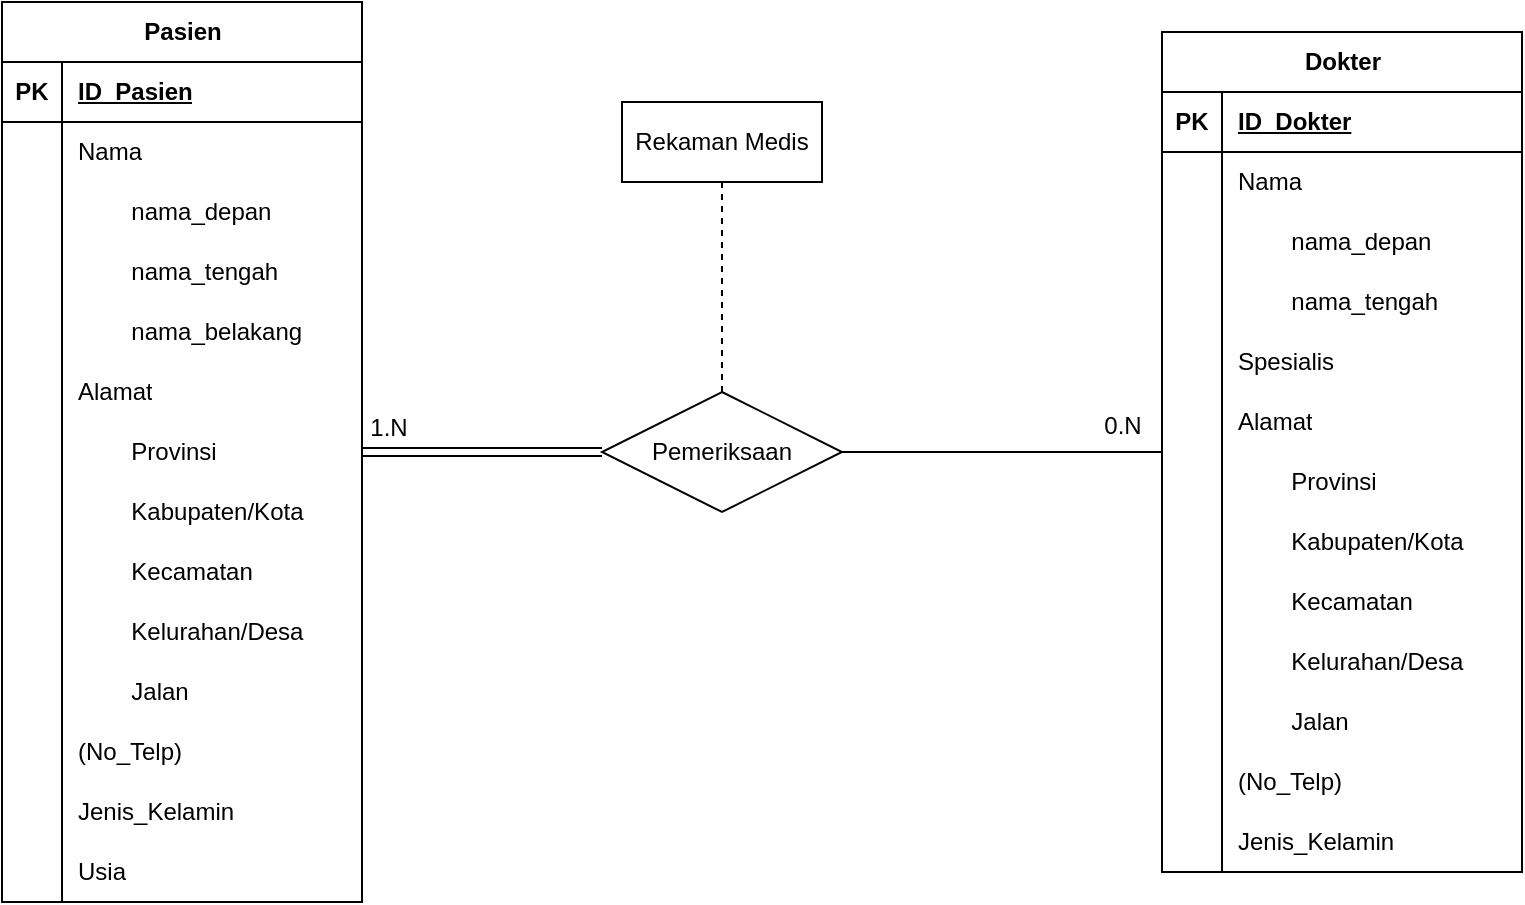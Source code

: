 <mxfile version="22.1.5" type="github">
  <diagram name="Page-1" id="u0Wl0AJScmIKalfcZGV9">
    <mxGraphModel dx="2085" dy="681" grid="1" gridSize="10" guides="1" tooltips="1" connect="1" arrows="1" fold="1" page="1" pageScale="1" pageWidth="850" pageHeight="1100" math="0" shadow="0">
      <root>
        <mxCell id="0" />
        <mxCell id="1" parent="0" />
        <mxCell id="FadJLziuztgnCCvTY4MU-106" style="edgeStyle=orthogonalEdgeStyle;rounded=0;orthogonalLoop=1;jettySize=auto;html=1;entryX=0;entryY=0.5;entryDx=0;entryDy=0;endArrow=none;endFill=0;shape=link;" parent="1" source="FadJLziuztgnCCvTY4MU-1" target="FadJLziuztgnCCvTY4MU-103" edge="1">
          <mxGeometry relative="1" as="geometry" />
        </mxCell>
        <mxCell id="FadJLziuztgnCCvTY4MU-1" value="Pasien" style="shape=table;startSize=30;container=1;collapsible=1;childLayout=tableLayout;fixedRows=1;rowLines=0;fontStyle=1;align=center;resizeLast=1;html=1;" parent="1" vertex="1">
          <mxGeometry x="-80" y="120" width="180" height="450" as="geometry" />
        </mxCell>
        <mxCell id="FadJLziuztgnCCvTY4MU-2" value="" style="shape=tableRow;horizontal=0;startSize=0;swimlaneHead=0;swimlaneBody=0;fillColor=none;collapsible=0;dropTarget=0;points=[[0,0.5],[1,0.5]];portConstraint=eastwest;top=0;left=0;right=0;bottom=1;" parent="FadJLziuztgnCCvTY4MU-1" vertex="1">
          <mxGeometry y="30" width="180" height="30" as="geometry" />
        </mxCell>
        <mxCell id="FadJLziuztgnCCvTY4MU-3" value="PK" style="shape=partialRectangle;connectable=0;fillColor=none;top=0;left=0;bottom=0;right=0;fontStyle=1;overflow=hidden;whiteSpace=wrap;html=1;" parent="FadJLziuztgnCCvTY4MU-2" vertex="1">
          <mxGeometry width="30" height="30" as="geometry">
            <mxRectangle width="30" height="30" as="alternateBounds" />
          </mxGeometry>
        </mxCell>
        <mxCell id="FadJLziuztgnCCvTY4MU-4" value="ID_Pasien" style="shape=partialRectangle;connectable=0;fillColor=none;top=0;left=0;bottom=0;right=0;align=left;spacingLeft=6;fontStyle=5;overflow=hidden;whiteSpace=wrap;html=1;" parent="FadJLziuztgnCCvTY4MU-2" vertex="1">
          <mxGeometry x="30" width="150" height="30" as="geometry">
            <mxRectangle width="150" height="30" as="alternateBounds" />
          </mxGeometry>
        </mxCell>
        <mxCell id="FadJLziuztgnCCvTY4MU-5" value="" style="shape=tableRow;horizontal=0;startSize=0;swimlaneHead=0;swimlaneBody=0;fillColor=none;collapsible=0;dropTarget=0;points=[[0,0.5],[1,0.5]];portConstraint=eastwest;top=0;left=0;right=0;bottom=0;" parent="FadJLziuztgnCCvTY4MU-1" vertex="1">
          <mxGeometry y="60" width="180" height="30" as="geometry" />
        </mxCell>
        <mxCell id="FadJLziuztgnCCvTY4MU-6" value="" style="shape=partialRectangle;connectable=0;fillColor=none;top=0;left=0;bottom=0;right=0;editable=1;overflow=hidden;whiteSpace=wrap;html=1;" parent="FadJLziuztgnCCvTY4MU-5" vertex="1">
          <mxGeometry width="30" height="30" as="geometry">
            <mxRectangle width="30" height="30" as="alternateBounds" />
          </mxGeometry>
        </mxCell>
        <mxCell id="FadJLziuztgnCCvTY4MU-7" value="Nama" style="shape=partialRectangle;connectable=0;fillColor=none;top=0;left=0;bottom=0;right=0;align=left;spacingLeft=6;overflow=hidden;whiteSpace=wrap;html=1;" parent="FadJLziuztgnCCvTY4MU-5" vertex="1">
          <mxGeometry x="30" width="150" height="30" as="geometry">
            <mxRectangle width="150" height="30" as="alternateBounds" />
          </mxGeometry>
        </mxCell>
        <mxCell id="FadJLziuztgnCCvTY4MU-8" value="" style="shape=tableRow;horizontal=0;startSize=0;swimlaneHead=0;swimlaneBody=0;fillColor=none;collapsible=0;dropTarget=0;points=[[0,0.5],[1,0.5]];portConstraint=eastwest;top=0;left=0;right=0;bottom=0;" parent="FadJLziuztgnCCvTY4MU-1" vertex="1">
          <mxGeometry y="90" width="180" height="30" as="geometry" />
        </mxCell>
        <mxCell id="FadJLziuztgnCCvTY4MU-9" value="" style="shape=partialRectangle;connectable=0;fillColor=none;top=0;left=0;bottom=0;right=0;editable=1;overflow=hidden;whiteSpace=wrap;html=1;" parent="FadJLziuztgnCCvTY4MU-8" vertex="1">
          <mxGeometry width="30" height="30" as="geometry">
            <mxRectangle width="30" height="30" as="alternateBounds" />
          </mxGeometry>
        </mxCell>
        <mxCell id="FadJLziuztgnCCvTY4MU-10" value="&lt;span style=&quot;white-space: pre;&quot;&gt;&#x9;&lt;/span&gt;nama_depan" style="shape=partialRectangle;connectable=0;fillColor=none;top=0;left=0;bottom=0;right=0;align=left;spacingLeft=6;overflow=hidden;whiteSpace=wrap;html=1;" parent="FadJLziuztgnCCvTY4MU-8" vertex="1">
          <mxGeometry x="30" width="150" height="30" as="geometry">
            <mxRectangle width="150" height="30" as="alternateBounds" />
          </mxGeometry>
        </mxCell>
        <mxCell id="FadJLziuztgnCCvTY4MU-11" value="" style="shape=tableRow;horizontal=0;startSize=0;swimlaneHead=0;swimlaneBody=0;fillColor=none;collapsible=0;dropTarget=0;points=[[0,0.5],[1,0.5]];portConstraint=eastwest;top=0;left=0;right=0;bottom=0;" parent="FadJLziuztgnCCvTY4MU-1" vertex="1">
          <mxGeometry y="120" width="180" height="30" as="geometry" />
        </mxCell>
        <mxCell id="FadJLziuztgnCCvTY4MU-12" value="" style="shape=partialRectangle;connectable=0;fillColor=none;top=0;left=0;bottom=0;right=0;editable=1;overflow=hidden;whiteSpace=wrap;html=1;" parent="FadJLziuztgnCCvTY4MU-11" vertex="1">
          <mxGeometry width="30" height="30" as="geometry">
            <mxRectangle width="30" height="30" as="alternateBounds" />
          </mxGeometry>
        </mxCell>
        <mxCell id="FadJLziuztgnCCvTY4MU-13" value="&lt;span style=&quot;white-space: pre;&quot;&gt;&#x9;&lt;/span&gt;nama_tengah" style="shape=partialRectangle;connectable=0;fillColor=none;top=0;left=0;bottom=0;right=0;align=left;spacingLeft=6;overflow=hidden;whiteSpace=wrap;html=1;" parent="FadJLziuztgnCCvTY4MU-11" vertex="1">
          <mxGeometry x="30" width="150" height="30" as="geometry">
            <mxRectangle width="150" height="30" as="alternateBounds" />
          </mxGeometry>
        </mxCell>
        <mxCell id="FadJLziuztgnCCvTY4MU-27" value="" style="shape=tableRow;horizontal=0;startSize=0;swimlaneHead=0;swimlaneBody=0;fillColor=none;collapsible=0;dropTarget=0;points=[[0,0.5],[1,0.5]];portConstraint=eastwest;top=0;left=0;right=0;bottom=0;" parent="FadJLziuztgnCCvTY4MU-1" vertex="1">
          <mxGeometry y="150" width="180" height="30" as="geometry" />
        </mxCell>
        <mxCell id="FadJLziuztgnCCvTY4MU-28" value="" style="shape=partialRectangle;connectable=0;fillColor=none;top=0;left=0;bottom=0;right=0;editable=1;overflow=hidden;whiteSpace=wrap;html=1;" parent="FadJLziuztgnCCvTY4MU-27" vertex="1">
          <mxGeometry width="30" height="30" as="geometry">
            <mxRectangle width="30" height="30" as="alternateBounds" />
          </mxGeometry>
        </mxCell>
        <mxCell id="FadJLziuztgnCCvTY4MU-29" value="&lt;span style=&quot;white-space: pre;&quot;&gt;&#x9;&lt;/span&gt;nama_belakang" style="shape=partialRectangle;connectable=0;fillColor=none;top=0;left=0;bottom=0;right=0;align=left;spacingLeft=6;overflow=hidden;whiteSpace=wrap;html=1;" parent="FadJLziuztgnCCvTY4MU-27" vertex="1">
          <mxGeometry x="30" width="150" height="30" as="geometry">
            <mxRectangle width="150" height="30" as="alternateBounds" />
          </mxGeometry>
        </mxCell>
        <mxCell id="FadJLziuztgnCCvTY4MU-30" value="" style="shape=tableRow;horizontal=0;startSize=0;swimlaneHead=0;swimlaneBody=0;fillColor=none;collapsible=0;dropTarget=0;points=[[0,0.5],[1,0.5]];portConstraint=eastwest;top=0;left=0;right=0;bottom=0;" parent="FadJLziuztgnCCvTY4MU-1" vertex="1">
          <mxGeometry y="180" width="180" height="30" as="geometry" />
        </mxCell>
        <mxCell id="FadJLziuztgnCCvTY4MU-31" value="" style="shape=partialRectangle;connectable=0;fillColor=none;top=0;left=0;bottom=0;right=0;editable=1;overflow=hidden;whiteSpace=wrap;html=1;" parent="FadJLziuztgnCCvTY4MU-30" vertex="1">
          <mxGeometry width="30" height="30" as="geometry">
            <mxRectangle width="30" height="30" as="alternateBounds" />
          </mxGeometry>
        </mxCell>
        <mxCell id="FadJLziuztgnCCvTY4MU-32" value="Alamat" style="shape=partialRectangle;connectable=0;fillColor=none;top=0;left=0;bottom=0;right=0;align=left;spacingLeft=6;overflow=hidden;whiteSpace=wrap;html=1;" parent="FadJLziuztgnCCvTY4MU-30" vertex="1">
          <mxGeometry x="30" width="150" height="30" as="geometry">
            <mxRectangle width="150" height="30" as="alternateBounds" />
          </mxGeometry>
        </mxCell>
        <mxCell id="FadJLziuztgnCCvTY4MU-33" value="" style="shape=tableRow;horizontal=0;startSize=0;swimlaneHead=0;swimlaneBody=0;fillColor=none;collapsible=0;dropTarget=0;points=[[0,0.5],[1,0.5]];portConstraint=eastwest;top=0;left=0;right=0;bottom=0;" parent="FadJLziuztgnCCvTY4MU-1" vertex="1">
          <mxGeometry y="210" width="180" height="30" as="geometry" />
        </mxCell>
        <mxCell id="FadJLziuztgnCCvTY4MU-34" value="" style="shape=partialRectangle;connectable=0;fillColor=none;top=0;left=0;bottom=0;right=0;editable=1;overflow=hidden;whiteSpace=wrap;html=1;" parent="FadJLziuztgnCCvTY4MU-33" vertex="1">
          <mxGeometry width="30" height="30" as="geometry">
            <mxRectangle width="30" height="30" as="alternateBounds" />
          </mxGeometry>
        </mxCell>
        <mxCell id="FadJLziuztgnCCvTY4MU-35" value="&lt;span style=&quot;white-space: pre;&quot;&gt;&#x9;&lt;/span&gt;Provinsi" style="shape=partialRectangle;connectable=0;fillColor=none;top=0;left=0;bottom=0;right=0;align=left;spacingLeft=6;overflow=hidden;whiteSpace=wrap;html=1;" parent="FadJLziuztgnCCvTY4MU-33" vertex="1">
          <mxGeometry x="30" width="150" height="30" as="geometry">
            <mxRectangle width="150" height="30" as="alternateBounds" />
          </mxGeometry>
        </mxCell>
        <mxCell id="FadJLziuztgnCCvTY4MU-36" value="" style="shape=tableRow;horizontal=0;startSize=0;swimlaneHead=0;swimlaneBody=0;fillColor=none;collapsible=0;dropTarget=0;points=[[0,0.5],[1,0.5]];portConstraint=eastwest;top=0;left=0;right=0;bottom=0;" parent="FadJLziuztgnCCvTY4MU-1" vertex="1">
          <mxGeometry y="240" width="180" height="30" as="geometry" />
        </mxCell>
        <mxCell id="FadJLziuztgnCCvTY4MU-37" value="" style="shape=partialRectangle;connectable=0;fillColor=none;top=0;left=0;bottom=0;right=0;editable=1;overflow=hidden;whiteSpace=wrap;html=1;" parent="FadJLziuztgnCCvTY4MU-36" vertex="1">
          <mxGeometry width="30" height="30" as="geometry">
            <mxRectangle width="30" height="30" as="alternateBounds" />
          </mxGeometry>
        </mxCell>
        <mxCell id="FadJLziuztgnCCvTY4MU-38" value="&lt;span style=&quot;white-space: pre;&quot;&gt;&#x9;&lt;/span&gt;Kabupaten/Kota" style="shape=partialRectangle;connectable=0;fillColor=none;top=0;left=0;bottom=0;right=0;align=left;spacingLeft=6;overflow=hidden;whiteSpace=wrap;html=1;" parent="FadJLziuztgnCCvTY4MU-36" vertex="1">
          <mxGeometry x="30" width="150" height="30" as="geometry">
            <mxRectangle width="150" height="30" as="alternateBounds" />
          </mxGeometry>
        </mxCell>
        <mxCell id="FadJLziuztgnCCvTY4MU-39" value="" style="shape=tableRow;horizontal=0;startSize=0;swimlaneHead=0;swimlaneBody=0;fillColor=none;collapsible=0;dropTarget=0;points=[[0,0.5],[1,0.5]];portConstraint=eastwest;top=0;left=0;right=0;bottom=0;" parent="FadJLziuztgnCCvTY4MU-1" vertex="1">
          <mxGeometry y="270" width="180" height="30" as="geometry" />
        </mxCell>
        <mxCell id="FadJLziuztgnCCvTY4MU-40" value="" style="shape=partialRectangle;connectable=0;fillColor=none;top=0;left=0;bottom=0;right=0;editable=1;overflow=hidden;whiteSpace=wrap;html=1;" parent="FadJLziuztgnCCvTY4MU-39" vertex="1">
          <mxGeometry width="30" height="30" as="geometry">
            <mxRectangle width="30" height="30" as="alternateBounds" />
          </mxGeometry>
        </mxCell>
        <mxCell id="FadJLziuztgnCCvTY4MU-41" value="&lt;span style=&quot;white-space: pre;&quot;&gt;&#x9;&lt;/span&gt;Kecamatan" style="shape=partialRectangle;connectable=0;fillColor=none;top=0;left=0;bottom=0;right=0;align=left;spacingLeft=6;overflow=hidden;whiteSpace=wrap;html=1;" parent="FadJLziuztgnCCvTY4MU-39" vertex="1">
          <mxGeometry x="30" width="150" height="30" as="geometry">
            <mxRectangle width="150" height="30" as="alternateBounds" />
          </mxGeometry>
        </mxCell>
        <mxCell id="FadJLziuztgnCCvTY4MU-42" value="" style="shape=tableRow;horizontal=0;startSize=0;swimlaneHead=0;swimlaneBody=0;fillColor=none;collapsible=0;dropTarget=0;points=[[0,0.5],[1,0.5]];portConstraint=eastwest;top=0;left=0;right=0;bottom=0;" parent="FadJLziuztgnCCvTY4MU-1" vertex="1">
          <mxGeometry y="300" width="180" height="30" as="geometry" />
        </mxCell>
        <mxCell id="FadJLziuztgnCCvTY4MU-43" value="" style="shape=partialRectangle;connectable=0;fillColor=none;top=0;left=0;bottom=0;right=0;editable=1;overflow=hidden;whiteSpace=wrap;html=1;" parent="FadJLziuztgnCCvTY4MU-42" vertex="1">
          <mxGeometry width="30" height="30" as="geometry">
            <mxRectangle width="30" height="30" as="alternateBounds" />
          </mxGeometry>
        </mxCell>
        <mxCell id="FadJLziuztgnCCvTY4MU-44" value="&lt;span style=&quot;white-space: pre;&quot;&gt;&#x9;&lt;/span&gt;Kelurahan/Desa" style="shape=partialRectangle;connectable=0;fillColor=none;top=0;left=0;bottom=0;right=0;align=left;spacingLeft=6;overflow=hidden;whiteSpace=wrap;html=1;" parent="FadJLziuztgnCCvTY4MU-42" vertex="1">
          <mxGeometry x="30" width="150" height="30" as="geometry">
            <mxRectangle width="150" height="30" as="alternateBounds" />
          </mxGeometry>
        </mxCell>
        <mxCell id="FadJLziuztgnCCvTY4MU-45" value="" style="shape=tableRow;horizontal=0;startSize=0;swimlaneHead=0;swimlaneBody=0;fillColor=none;collapsible=0;dropTarget=0;points=[[0,0.5],[1,0.5]];portConstraint=eastwest;top=0;left=0;right=0;bottom=0;" parent="FadJLziuztgnCCvTY4MU-1" vertex="1">
          <mxGeometry y="330" width="180" height="30" as="geometry" />
        </mxCell>
        <mxCell id="FadJLziuztgnCCvTY4MU-46" value="" style="shape=partialRectangle;connectable=0;fillColor=none;top=0;left=0;bottom=0;right=0;editable=1;overflow=hidden;whiteSpace=wrap;html=1;" parent="FadJLziuztgnCCvTY4MU-45" vertex="1">
          <mxGeometry width="30" height="30" as="geometry">
            <mxRectangle width="30" height="30" as="alternateBounds" />
          </mxGeometry>
        </mxCell>
        <mxCell id="FadJLziuztgnCCvTY4MU-47" value="&lt;span style=&quot;white-space: pre;&quot;&gt;&#x9;&lt;/span&gt;Jalan" style="shape=partialRectangle;connectable=0;fillColor=none;top=0;left=0;bottom=0;right=0;align=left;spacingLeft=6;overflow=hidden;whiteSpace=wrap;html=1;" parent="FadJLziuztgnCCvTY4MU-45" vertex="1">
          <mxGeometry x="30" width="150" height="30" as="geometry">
            <mxRectangle width="150" height="30" as="alternateBounds" />
          </mxGeometry>
        </mxCell>
        <mxCell id="FadJLziuztgnCCvTY4MU-48" value="" style="shape=tableRow;horizontal=0;startSize=0;swimlaneHead=0;swimlaneBody=0;fillColor=none;collapsible=0;dropTarget=0;points=[[0,0.5],[1,0.5]];portConstraint=eastwest;top=0;left=0;right=0;bottom=0;" parent="FadJLziuztgnCCvTY4MU-1" vertex="1">
          <mxGeometry y="360" width="180" height="30" as="geometry" />
        </mxCell>
        <mxCell id="FadJLziuztgnCCvTY4MU-49" value="" style="shape=partialRectangle;connectable=0;fillColor=none;top=0;left=0;bottom=0;right=0;editable=1;overflow=hidden;whiteSpace=wrap;html=1;" parent="FadJLziuztgnCCvTY4MU-48" vertex="1">
          <mxGeometry width="30" height="30" as="geometry">
            <mxRectangle width="30" height="30" as="alternateBounds" />
          </mxGeometry>
        </mxCell>
        <mxCell id="FadJLziuztgnCCvTY4MU-50" value="(No_Telp)" style="shape=partialRectangle;connectable=0;fillColor=none;top=0;left=0;bottom=0;right=0;align=left;spacingLeft=6;overflow=hidden;whiteSpace=wrap;html=1;" parent="FadJLziuztgnCCvTY4MU-48" vertex="1">
          <mxGeometry x="30" width="150" height="30" as="geometry">
            <mxRectangle width="150" height="30" as="alternateBounds" />
          </mxGeometry>
        </mxCell>
        <mxCell id="FadJLziuztgnCCvTY4MU-51" value="" style="shape=tableRow;horizontal=0;startSize=0;swimlaneHead=0;swimlaneBody=0;fillColor=none;collapsible=0;dropTarget=0;points=[[0,0.5],[1,0.5]];portConstraint=eastwest;top=0;left=0;right=0;bottom=0;" parent="FadJLziuztgnCCvTY4MU-1" vertex="1">
          <mxGeometry y="390" width="180" height="30" as="geometry" />
        </mxCell>
        <mxCell id="FadJLziuztgnCCvTY4MU-52" value="" style="shape=partialRectangle;connectable=0;fillColor=none;top=0;left=0;bottom=0;right=0;editable=1;overflow=hidden;whiteSpace=wrap;html=1;" parent="FadJLziuztgnCCvTY4MU-51" vertex="1">
          <mxGeometry width="30" height="30" as="geometry">
            <mxRectangle width="30" height="30" as="alternateBounds" />
          </mxGeometry>
        </mxCell>
        <mxCell id="FadJLziuztgnCCvTY4MU-53" value="Jenis_Kelamin" style="shape=partialRectangle;connectable=0;fillColor=none;top=0;left=0;bottom=0;right=0;align=left;spacingLeft=6;overflow=hidden;whiteSpace=wrap;html=1;" parent="FadJLziuztgnCCvTY4MU-51" vertex="1">
          <mxGeometry x="30" width="150" height="30" as="geometry">
            <mxRectangle width="150" height="30" as="alternateBounds" />
          </mxGeometry>
        </mxCell>
        <mxCell id="FadJLziuztgnCCvTY4MU-54" value="" style="shape=tableRow;horizontal=0;startSize=0;swimlaneHead=0;swimlaneBody=0;fillColor=none;collapsible=0;dropTarget=0;points=[[0,0.5],[1,0.5]];portConstraint=eastwest;top=0;left=0;right=0;bottom=0;" parent="FadJLziuztgnCCvTY4MU-1" vertex="1">
          <mxGeometry y="420" width="180" height="30" as="geometry" />
        </mxCell>
        <mxCell id="FadJLziuztgnCCvTY4MU-55" value="" style="shape=partialRectangle;connectable=0;fillColor=none;top=0;left=0;bottom=0;right=0;editable=1;overflow=hidden;whiteSpace=wrap;html=1;" parent="FadJLziuztgnCCvTY4MU-54" vertex="1">
          <mxGeometry width="30" height="30" as="geometry">
            <mxRectangle width="30" height="30" as="alternateBounds" />
          </mxGeometry>
        </mxCell>
        <mxCell id="FadJLziuztgnCCvTY4MU-56" value="Usia" style="shape=partialRectangle;connectable=0;fillColor=none;top=0;left=0;bottom=0;right=0;align=left;spacingLeft=6;overflow=hidden;whiteSpace=wrap;html=1;" parent="FadJLziuztgnCCvTY4MU-54" vertex="1">
          <mxGeometry x="30" width="150" height="30" as="geometry">
            <mxRectangle width="150" height="30" as="alternateBounds" />
          </mxGeometry>
        </mxCell>
        <mxCell id="FadJLziuztgnCCvTY4MU-107" style="edgeStyle=orthogonalEdgeStyle;rounded=0;orthogonalLoop=1;jettySize=auto;html=1;entryX=1;entryY=0.5;entryDx=0;entryDy=0;endArrow=none;endFill=0;" parent="1" source="FadJLziuztgnCCvTY4MU-57" target="FadJLziuztgnCCvTY4MU-103" edge="1">
          <mxGeometry relative="1" as="geometry" />
        </mxCell>
        <mxCell id="FadJLziuztgnCCvTY4MU-57" value="Dokter" style="shape=table;startSize=30;container=1;collapsible=1;childLayout=tableLayout;fixedRows=1;rowLines=0;fontStyle=1;align=center;resizeLast=1;html=1;" parent="1" vertex="1">
          <mxGeometry x="500" y="135" width="180" height="420" as="geometry" />
        </mxCell>
        <mxCell id="FadJLziuztgnCCvTY4MU-58" value="" style="shape=tableRow;horizontal=0;startSize=0;swimlaneHead=0;swimlaneBody=0;fillColor=none;collapsible=0;dropTarget=0;points=[[0,0.5],[1,0.5]];portConstraint=eastwest;top=0;left=0;right=0;bottom=1;" parent="FadJLziuztgnCCvTY4MU-57" vertex="1">
          <mxGeometry y="30" width="180" height="30" as="geometry" />
        </mxCell>
        <mxCell id="FadJLziuztgnCCvTY4MU-59" value="PK" style="shape=partialRectangle;connectable=0;fillColor=none;top=0;left=0;bottom=0;right=0;fontStyle=1;overflow=hidden;whiteSpace=wrap;html=1;" parent="FadJLziuztgnCCvTY4MU-58" vertex="1">
          <mxGeometry width="30" height="30" as="geometry">
            <mxRectangle width="30" height="30" as="alternateBounds" />
          </mxGeometry>
        </mxCell>
        <mxCell id="FadJLziuztgnCCvTY4MU-60" value="ID_Dokter" style="shape=partialRectangle;connectable=0;fillColor=none;top=0;left=0;bottom=0;right=0;align=left;spacingLeft=6;fontStyle=5;overflow=hidden;whiteSpace=wrap;html=1;" parent="FadJLziuztgnCCvTY4MU-58" vertex="1">
          <mxGeometry x="30" width="150" height="30" as="geometry">
            <mxRectangle width="150" height="30" as="alternateBounds" />
          </mxGeometry>
        </mxCell>
        <mxCell id="FadJLziuztgnCCvTY4MU-61" value="" style="shape=tableRow;horizontal=0;startSize=0;swimlaneHead=0;swimlaneBody=0;fillColor=none;collapsible=0;dropTarget=0;points=[[0,0.5],[1,0.5]];portConstraint=eastwest;top=0;left=0;right=0;bottom=0;" parent="FadJLziuztgnCCvTY4MU-57" vertex="1">
          <mxGeometry y="60" width="180" height="30" as="geometry" />
        </mxCell>
        <mxCell id="FadJLziuztgnCCvTY4MU-62" value="" style="shape=partialRectangle;connectable=0;fillColor=none;top=0;left=0;bottom=0;right=0;editable=1;overflow=hidden;whiteSpace=wrap;html=1;" parent="FadJLziuztgnCCvTY4MU-61" vertex="1">
          <mxGeometry width="30" height="30" as="geometry">
            <mxRectangle width="30" height="30" as="alternateBounds" />
          </mxGeometry>
        </mxCell>
        <mxCell id="FadJLziuztgnCCvTY4MU-63" value="Nama" style="shape=partialRectangle;connectable=0;fillColor=none;top=0;left=0;bottom=0;right=0;align=left;spacingLeft=6;overflow=hidden;whiteSpace=wrap;html=1;" parent="FadJLziuztgnCCvTY4MU-61" vertex="1">
          <mxGeometry x="30" width="150" height="30" as="geometry">
            <mxRectangle width="150" height="30" as="alternateBounds" />
          </mxGeometry>
        </mxCell>
        <mxCell id="FadJLziuztgnCCvTY4MU-64" value="" style="shape=tableRow;horizontal=0;startSize=0;swimlaneHead=0;swimlaneBody=0;fillColor=none;collapsible=0;dropTarget=0;points=[[0,0.5],[1,0.5]];portConstraint=eastwest;top=0;left=0;right=0;bottom=0;" parent="FadJLziuztgnCCvTY4MU-57" vertex="1">
          <mxGeometry y="90" width="180" height="30" as="geometry" />
        </mxCell>
        <mxCell id="FadJLziuztgnCCvTY4MU-65" value="" style="shape=partialRectangle;connectable=0;fillColor=none;top=0;left=0;bottom=0;right=0;editable=1;overflow=hidden;whiteSpace=wrap;html=1;" parent="FadJLziuztgnCCvTY4MU-64" vertex="1">
          <mxGeometry width="30" height="30" as="geometry">
            <mxRectangle width="30" height="30" as="alternateBounds" />
          </mxGeometry>
        </mxCell>
        <mxCell id="FadJLziuztgnCCvTY4MU-66" value="&lt;span style=&quot;white-space: pre;&quot;&gt;&#x9;&lt;/span&gt;nama_depan" style="shape=partialRectangle;connectable=0;fillColor=none;top=0;left=0;bottom=0;right=0;align=left;spacingLeft=6;overflow=hidden;whiteSpace=wrap;html=1;" parent="FadJLziuztgnCCvTY4MU-64" vertex="1">
          <mxGeometry x="30" width="150" height="30" as="geometry">
            <mxRectangle width="150" height="30" as="alternateBounds" />
          </mxGeometry>
        </mxCell>
        <mxCell id="FadJLziuztgnCCvTY4MU-67" value="" style="shape=tableRow;horizontal=0;startSize=0;swimlaneHead=0;swimlaneBody=0;fillColor=none;collapsible=0;dropTarget=0;points=[[0,0.5],[1,0.5]];portConstraint=eastwest;top=0;left=0;right=0;bottom=0;" parent="FadJLziuztgnCCvTY4MU-57" vertex="1">
          <mxGeometry y="120" width="180" height="30" as="geometry" />
        </mxCell>
        <mxCell id="FadJLziuztgnCCvTY4MU-68" value="" style="shape=partialRectangle;connectable=0;fillColor=none;top=0;left=0;bottom=0;right=0;editable=1;overflow=hidden;whiteSpace=wrap;html=1;" parent="FadJLziuztgnCCvTY4MU-67" vertex="1">
          <mxGeometry width="30" height="30" as="geometry">
            <mxRectangle width="30" height="30" as="alternateBounds" />
          </mxGeometry>
        </mxCell>
        <mxCell id="FadJLziuztgnCCvTY4MU-69" value="&lt;span style=&quot;white-space: pre;&quot;&gt;&#x9;&lt;/span&gt;nama_tengah" style="shape=partialRectangle;connectable=0;fillColor=none;top=0;left=0;bottom=0;right=0;align=left;spacingLeft=6;overflow=hidden;whiteSpace=wrap;html=1;" parent="FadJLziuztgnCCvTY4MU-67" vertex="1">
          <mxGeometry x="30" width="150" height="30" as="geometry">
            <mxRectangle width="150" height="30" as="alternateBounds" />
          </mxGeometry>
        </mxCell>
        <mxCell id="FadJLziuztgnCCvTY4MU-70" value="" style="shape=tableRow;horizontal=0;startSize=0;swimlaneHead=0;swimlaneBody=0;fillColor=none;collapsible=0;dropTarget=0;points=[[0,0.5],[1,0.5]];portConstraint=eastwest;top=0;left=0;right=0;bottom=0;" parent="FadJLziuztgnCCvTY4MU-57" vertex="1">
          <mxGeometry y="150" width="180" height="30" as="geometry" />
        </mxCell>
        <mxCell id="FadJLziuztgnCCvTY4MU-71" value="" style="shape=partialRectangle;connectable=0;fillColor=none;top=0;left=0;bottom=0;right=0;editable=1;overflow=hidden;whiteSpace=wrap;html=1;" parent="FadJLziuztgnCCvTY4MU-70" vertex="1">
          <mxGeometry width="30" height="30" as="geometry">
            <mxRectangle width="30" height="30" as="alternateBounds" />
          </mxGeometry>
        </mxCell>
        <mxCell id="FadJLziuztgnCCvTY4MU-72" value="Spesialis" style="shape=partialRectangle;connectable=0;fillColor=none;top=0;left=0;bottom=0;right=0;align=left;spacingLeft=6;overflow=hidden;whiteSpace=wrap;html=1;" parent="FadJLziuztgnCCvTY4MU-70" vertex="1">
          <mxGeometry x="30" width="150" height="30" as="geometry">
            <mxRectangle width="150" height="30" as="alternateBounds" />
          </mxGeometry>
        </mxCell>
        <mxCell id="FadJLziuztgnCCvTY4MU-73" value="" style="shape=tableRow;horizontal=0;startSize=0;swimlaneHead=0;swimlaneBody=0;fillColor=none;collapsible=0;dropTarget=0;points=[[0,0.5],[1,0.5]];portConstraint=eastwest;top=0;left=0;right=0;bottom=0;" parent="FadJLziuztgnCCvTY4MU-57" vertex="1">
          <mxGeometry y="180" width="180" height="30" as="geometry" />
        </mxCell>
        <mxCell id="FadJLziuztgnCCvTY4MU-74" value="" style="shape=partialRectangle;connectable=0;fillColor=none;top=0;left=0;bottom=0;right=0;editable=1;overflow=hidden;whiteSpace=wrap;html=1;" parent="FadJLziuztgnCCvTY4MU-73" vertex="1">
          <mxGeometry width="30" height="30" as="geometry">
            <mxRectangle width="30" height="30" as="alternateBounds" />
          </mxGeometry>
        </mxCell>
        <mxCell id="FadJLziuztgnCCvTY4MU-75" value="Alamat" style="shape=partialRectangle;connectable=0;fillColor=none;top=0;left=0;bottom=0;right=0;align=left;spacingLeft=6;overflow=hidden;whiteSpace=wrap;html=1;" parent="FadJLziuztgnCCvTY4MU-73" vertex="1">
          <mxGeometry x="30" width="150" height="30" as="geometry">
            <mxRectangle width="150" height="30" as="alternateBounds" />
          </mxGeometry>
        </mxCell>
        <mxCell id="FadJLziuztgnCCvTY4MU-76" value="" style="shape=tableRow;horizontal=0;startSize=0;swimlaneHead=0;swimlaneBody=0;fillColor=none;collapsible=0;dropTarget=0;points=[[0,0.5],[1,0.5]];portConstraint=eastwest;top=0;left=0;right=0;bottom=0;" parent="FadJLziuztgnCCvTY4MU-57" vertex="1">
          <mxGeometry y="210" width="180" height="30" as="geometry" />
        </mxCell>
        <mxCell id="FadJLziuztgnCCvTY4MU-77" value="" style="shape=partialRectangle;connectable=0;fillColor=none;top=0;left=0;bottom=0;right=0;editable=1;overflow=hidden;whiteSpace=wrap;html=1;" parent="FadJLziuztgnCCvTY4MU-76" vertex="1">
          <mxGeometry width="30" height="30" as="geometry">
            <mxRectangle width="30" height="30" as="alternateBounds" />
          </mxGeometry>
        </mxCell>
        <mxCell id="FadJLziuztgnCCvTY4MU-78" value="&lt;span style=&quot;white-space: pre;&quot;&gt;&#x9;&lt;/span&gt;Provinsi" style="shape=partialRectangle;connectable=0;fillColor=none;top=0;left=0;bottom=0;right=0;align=left;spacingLeft=6;overflow=hidden;whiteSpace=wrap;html=1;" parent="FadJLziuztgnCCvTY4MU-76" vertex="1">
          <mxGeometry x="30" width="150" height="30" as="geometry">
            <mxRectangle width="150" height="30" as="alternateBounds" />
          </mxGeometry>
        </mxCell>
        <mxCell id="FadJLziuztgnCCvTY4MU-79" value="" style="shape=tableRow;horizontal=0;startSize=0;swimlaneHead=0;swimlaneBody=0;fillColor=none;collapsible=0;dropTarget=0;points=[[0,0.5],[1,0.5]];portConstraint=eastwest;top=0;left=0;right=0;bottom=0;" parent="FadJLziuztgnCCvTY4MU-57" vertex="1">
          <mxGeometry y="240" width="180" height="30" as="geometry" />
        </mxCell>
        <mxCell id="FadJLziuztgnCCvTY4MU-80" value="" style="shape=partialRectangle;connectable=0;fillColor=none;top=0;left=0;bottom=0;right=0;editable=1;overflow=hidden;whiteSpace=wrap;html=1;" parent="FadJLziuztgnCCvTY4MU-79" vertex="1">
          <mxGeometry width="30" height="30" as="geometry">
            <mxRectangle width="30" height="30" as="alternateBounds" />
          </mxGeometry>
        </mxCell>
        <mxCell id="FadJLziuztgnCCvTY4MU-81" value="&lt;span style=&quot;white-space: pre;&quot;&gt;&#x9;&lt;/span&gt;Kabupaten/Kota" style="shape=partialRectangle;connectable=0;fillColor=none;top=0;left=0;bottom=0;right=0;align=left;spacingLeft=6;overflow=hidden;whiteSpace=wrap;html=1;" parent="FadJLziuztgnCCvTY4MU-79" vertex="1">
          <mxGeometry x="30" width="150" height="30" as="geometry">
            <mxRectangle width="150" height="30" as="alternateBounds" />
          </mxGeometry>
        </mxCell>
        <mxCell id="FadJLziuztgnCCvTY4MU-82" value="" style="shape=tableRow;horizontal=0;startSize=0;swimlaneHead=0;swimlaneBody=0;fillColor=none;collapsible=0;dropTarget=0;points=[[0,0.5],[1,0.5]];portConstraint=eastwest;top=0;left=0;right=0;bottom=0;" parent="FadJLziuztgnCCvTY4MU-57" vertex="1">
          <mxGeometry y="270" width="180" height="30" as="geometry" />
        </mxCell>
        <mxCell id="FadJLziuztgnCCvTY4MU-83" value="" style="shape=partialRectangle;connectable=0;fillColor=none;top=0;left=0;bottom=0;right=0;editable=1;overflow=hidden;whiteSpace=wrap;html=1;" parent="FadJLziuztgnCCvTY4MU-82" vertex="1">
          <mxGeometry width="30" height="30" as="geometry">
            <mxRectangle width="30" height="30" as="alternateBounds" />
          </mxGeometry>
        </mxCell>
        <mxCell id="FadJLziuztgnCCvTY4MU-84" value="&lt;span style=&quot;white-space: pre;&quot;&gt;&#x9;&lt;/span&gt;Kecamatan" style="shape=partialRectangle;connectable=0;fillColor=none;top=0;left=0;bottom=0;right=0;align=left;spacingLeft=6;overflow=hidden;whiteSpace=wrap;html=1;" parent="FadJLziuztgnCCvTY4MU-82" vertex="1">
          <mxGeometry x="30" width="150" height="30" as="geometry">
            <mxRectangle width="150" height="30" as="alternateBounds" />
          </mxGeometry>
        </mxCell>
        <mxCell id="FadJLziuztgnCCvTY4MU-85" value="" style="shape=tableRow;horizontal=0;startSize=0;swimlaneHead=0;swimlaneBody=0;fillColor=none;collapsible=0;dropTarget=0;points=[[0,0.5],[1,0.5]];portConstraint=eastwest;top=0;left=0;right=0;bottom=0;" parent="FadJLziuztgnCCvTY4MU-57" vertex="1">
          <mxGeometry y="300" width="180" height="30" as="geometry" />
        </mxCell>
        <mxCell id="FadJLziuztgnCCvTY4MU-86" value="" style="shape=partialRectangle;connectable=0;fillColor=none;top=0;left=0;bottom=0;right=0;editable=1;overflow=hidden;whiteSpace=wrap;html=1;" parent="FadJLziuztgnCCvTY4MU-85" vertex="1">
          <mxGeometry width="30" height="30" as="geometry">
            <mxRectangle width="30" height="30" as="alternateBounds" />
          </mxGeometry>
        </mxCell>
        <mxCell id="FadJLziuztgnCCvTY4MU-87" value="&lt;span style=&quot;white-space: pre;&quot;&gt;&#x9;&lt;/span&gt;Kelurahan/Desa" style="shape=partialRectangle;connectable=0;fillColor=none;top=0;left=0;bottom=0;right=0;align=left;spacingLeft=6;overflow=hidden;whiteSpace=wrap;html=1;" parent="FadJLziuztgnCCvTY4MU-85" vertex="1">
          <mxGeometry x="30" width="150" height="30" as="geometry">
            <mxRectangle width="150" height="30" as="alternateBounds" />
          </mxGeometry>
        </mxCell>
        <mxCell id="FadJLziuztgnCCvTY4MU-88" value="" style="shape=tableRow;horizontal=0;startSize=0;swimlaneHead=0;swimlaneBody=0;fillColor=none;collapsible=0;dropTarget=0;points=[[0,0.5],[1,0.5]];portConstraint=eastwest;top=0;left=0;right=0;bottom=0;" parent="FadJLziuztgnCCvTY4MU-57" vertex="1">
          <mxGeometry y="330" width="180" height="30" as="geometry" />
        </mxCell>
        <mxCell id="FadJLziuztgnCCvTY4MU-89" value="" style="shape=partialRectangle;connectable=0;fillColor=none;top=0;left=0;bottom=0;right=0;editable=1;overflow=hidden;whiteSpace=wrap;html=1;" parent="FadJLziuztgnCCvTY4MU-88" vertex="1">
          <mxGeometry width="30" height="30" as="geometry">
            <mxRectangle width="30" height="30" as="alternateBounds" />
          </mxGeometry>
        </mxCell>
        <mxCell id="FadJLziuztgnCCvTY4MU-90" value="&lt;span style=&quot;white-space: pre;&quot;&gt;&#x9;&lt;/span&gt;Jalan" style="shape=partialRectangle;connectable=0;fillColor=none;top=0;left=0;bottom=0;right=0;align=left;spacingLeft=6;overflow=hidden;whiteSpace=wrap;html=1;" parent="FadJLziuztgnCCvTY4MU-88" vertex="1">
          <mxGeometry x="30" width="150" height="30" as="geometry">
            <mxRectangle width="150" height="30" as="alternateBounds" />
          </mxGeometry>
        </mxCell>
        <mxCell id="FadJLziuztgnCCvTY4MU-91" value="" style="shape=tableRow;horizontal=0;startSize=0;swimlaneHead=0;swimlaneBody=0;fillColor=none;collapsible=0;dropTarget=0;points=[[0,0.5],[1,0.5]];portConstraint=eastwest;top=0;left=0;right=0;bottom=0;" parent="FadJLziuztgnCCvTY4MU-57" vertex="1">
          <mxGeometry y="360" width="180" height="30" as="geometry" />
        </mxCell>
        <mxCell id="FadJLziuztgnCCvTY4MU-92" value="" style="shape=partialRectangle;connectable=0;fillColor=none;top=0;left=0;bottom=0;right=0;editable=1;overflow=hidden;whiteSpace=wrap;html=1;" parent="FadJLziuztgnCCvTY4MU-91" vertex="1">
          <mxGeometry width="30" height="30" as="geometry">
            <mxRectangle width="30" height="30" as="alternateBounds" />
          </mxGeometry>
        </mxCell>
        <mxCell id="FadJLziuztgnCCvTY4MU-93" value="(No_Telp)" style="shape=partialRectangle;connectable=0;fillColor=none;top=0;left=0;bottom=0;right=0;align=left;spacingLeft=6;overflow=hidden;whiteSpace=wrap;html=1;" parent="FadJLziuztgnCCvTY4MU-91" vertex="1">
          <mxGeometry x="30" width="150" height="30" as="geometry">
            <mxRectangle width="150" height="30" as="alternateBounds" />
          </mxGeometry>
        </mxCell>
        <mxCell id="FadJLziuztgnCCvTY4MU-94" value="" style="shape=tableRow;horizontal=0;startSize=0;swimlaneHead=0;swimlaneBody=0;fillColor=none;collapsible=0;dropTarget=0;points=[[0,0.5],[1,0.5]];portConstraint=eastwest;top=0;left=0;right=0;bottom=0;" parent="FadJLziuztgnCCvTY4MU-57" vertex="1">
          <mxGeometry y="390" width="180" height="30" as="geometry" />
        </mxCell>
        <mxCell id="FadJLziuztgnCCvTY4MU-95" value="" style="shape=partialRectangle;connectable=0;fillColor=none;top=0;left=0;bottom=0;right=0;editable=1;overflow=hidden;whiteSpace=wrap;html=1;" parent="FadJLziuztgnCCvTY4MU-94" vertex="1">
          <mxGeometry width="30" height="30" as="geometry">
            <mxRectangle width="30" height="30" as="alternateBounds" />
          </mxGeometry>
        </mxCell>
        <mxCell id="FadJLziuztgnCCvTY4MU-96" value="Jenis_Kelamin" style="shape=partialRectangle;connectable=0;fillColor=none;top=0;left=0;bottom=0;right=0;align=left;spacingLeft=6;overflow=hidden;whiteSpace=wrap;html=1;" parent="FadJLziuztgnCCvTY4MU-94" vertex="1">
          <mxGeometry x="30" width="150" height="30" as="geometry">
            <mxRectangle width="150" height="30" as="alternateBounds" />
          </mxGeometry>
        </mxCell>
        <mxCell id="FadJLziuztgnCCvTY4MU-108" style="edgeStyle=orthogonalEdgeStyle;rounded=0;orthogonalLoop=1;jettySize=auto;html=1;endArrow=none;endFill=0;dashed=1;" parent="1" source="FadJLziuztgnCCvTY4MU-103" target="FadJLziuztgnCCvTY4MU-105" edge="1">
          <mxGeometry relative="1" as="geometry" />
        </mxCell>
        <mxCell id="FadJLziuztgnCCvTY4MU-103" value="Pemeriksaan" style="shape=rhombus;perimeter=rhombusPerimeter;whiteSpace=wrap;html=1;align=center;" parent="1" vertex="1">
          <mxGeometry x="220" y="315" width="120" height="60" as="geometry" />
        </mxCell>
        <mxCell id="FadJLziuztgnCCvTY4MU-105" value="Rekaman Medis" style="whiteSpace=wrap;html=1;align=center;" parent="1" vertex="1">
          <mxGeometry x="230" y="170" width="100" height="40" as="geometry" />
        </mxCell>
        <mxCell id="9f0S_wHiHwO05M8UQjSc-2" value="0.N" style="text;html=1;align=center;verticalAlign=middle;resizable=0;points=[];autosize=1;strokeColor=none;fillColor=none;" vertex="1" parent="1">
          <mxGeometry x="460" y="317" width="40" height="30" as="geometry" />
        </mxCell>
        <mxCell id="9f0S_wHiHwO05M8UQjSc-3" value="1.N" style="text;html=1;align=center;verticalAlign=middle;resizable=0;points=[];autosize=1;strokeColor=none;fillColor=none;" vertex="1" parent="1">
          <mxGeometry x="93" y="318" width="40" height="30" as="geometry" />
        </mxCell>
      </root>
    </mxGraphModel>
  </diagram>
</mxfile>
